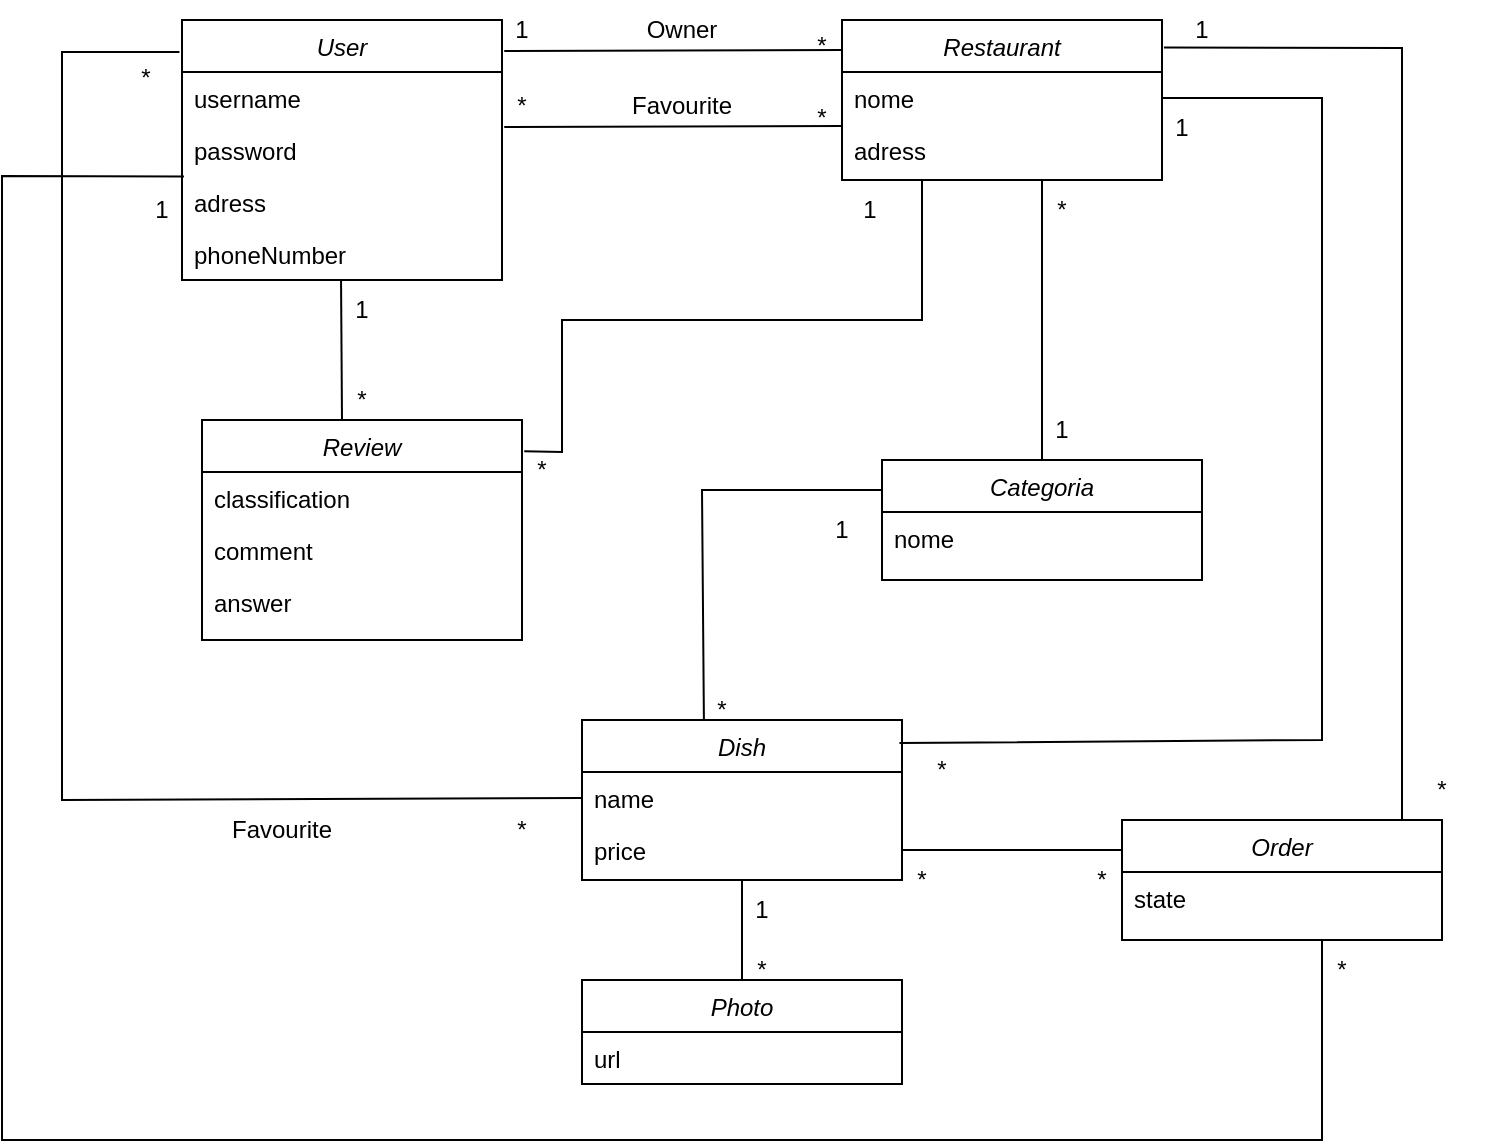 <mxfile version="17.4.2" type="device"><diagram id="C5RBs43oDa-KdzZeNtuy" name="Page-1"><mxGraphModel dx="999" dy="654" grid="1" gridSize="10" guides="1" tooltips="1" connect="1" arrows="1" fold="1" page="1" pageScale="1" pageWidth="827" pageHeight="1169" math="0" shadow="0"><root><mxCell id="WIyWlLk6GJQsqaUBKTNV-0"/><mxCell id="WIyWlLk6GJQsqaUBKTNV-1" parent="WIyWlLk6GJQsqaUBKTNV-0"/><mxCell id="zkfFHV4jXpPFQw0GAbJ--0" value="User" style="swimlane;fontStyle=2;align=center;verticalAlign=top;childLayout=stackLayout;horizontal=1;startSize=26;horizontalStack=0;resizeParent=1;resizeLast=0;collapsible=1;marginBottom=0;rounded=0;shadow=0;strokeWidth=1;" parent="WIyWlLk6GJQsqaUBKTNV-1" vertex="1"><mxGeometry x="100" y="160" width="160" height="130" as="geometry"><mxRectangle x="100" y="160" width="160" height="26" as="alternateBounds"/></mxGeometry></mxCell><mxCell id="zkfFHV4jXpPFQw0GAbJ--1" value="username" style="text;align=left;verticalAlign=top;spacingLeft=4;spacingRight=4;overflow=hidden;rotatable=0;points=[[0,0.5],[1,0.5]];portConstraint=eastwest;" parent="zkfFHV4jXpPFQw0GAbJ--0" vertex="1"><mxGeometry y="26" width="160" height="26" as="geometry"/></mxCell><mxCell id="zkfFHV4jXpPFQw0GAbJ--2" value="password" style="text;align=left;verticalAlign=top;spacingLeft=4;spacingRight=4;overflow=hidden;rotatable=0;points=[[0,0.5],[1,0.5]];portConstraint=eastwest;rounded=0;shadow=0;html=0;" parent="zkfFHV4jXpPFQw0GAbJ--0" vertex="1"><mxGeometry y="52" width="160" height="26" as="geometry"/></mxCell><mxCell id="zkfFHV4jXpPFQw0GAbJ--3" value="adress" style="text;align=left;verticalAlign=top;spacingLeft=4;spacingRight=4;overflow=hidden;rotatable=0;points=[[0,0.5],[1,0.5]];portConstraint=eastwest;rounded=0;shadow=0;html=0;" parent="zkfFHV4jXpPFQw0GAbJ--0" vertex="1"><mxGeometry y="78" width="160" height="26" as="geometry"/></mxCell><mxCell id="hDZ9m_n_ljIx6NhBaXZ7-0" value="phoneNumber" style="text;align=left;verticalAlign=top;spacingLeft=4;spacingRight=4;overflow=hidden;rotatable=0;points=[[0,0.5],[1,0.5]];portConstraint=eastwest;rounded=0;shadow=0;html=0;" vertex="1" parent="zkfFHV4jXpPFQw0GAbJ--0"><mxGeometry y="104" width="160" height="26" as="geometry"/></mxCell><mxCell id="hDZ9m_n_ljIx6NhBaXZ7-1" value="Restaurant" style="swimlane;fontStyle=2;align=center;verticalAlign=top;childLayout=stackLayout;horizontal=1;startSize=26;horizontalStack=0;resizeParent=1;resizeLast=0;collapsible=1;marginBottom=0;rounded=0;shadow=0;strokeWidth=1;" vertex="1" parent="WIyWlLk6GJQsqaUBKTNV-1"><mxGeometry x="430" y="160" width="160" height="80" as="geometry"><mxRectangle x="230" y="140" width="160" height="26" as="alternateBounds"/></mxGeometry></mxCell><mxCell id="hDZ9m_n_ljIx6NhBaXZ7-2" value="nome" style="text;align=left;verticalAlign=top;spacingLeft=4;spacingRight=4;overflow=hidden;rotatable=0;points=[[0,0.5],[1,0.5]];portConstraint=eastwest;" vertex="1" parent="hDZ9m_n_ljIx6NhBaXZ7-1"><mxGeometry y="26" width="160" height="26" as="geometry"/></mxCell><mxCell id="hDZ9m_n_ljIx6NhBaXZ7-3" value="adress" style="text;align=left;verticalAlign=top;spacingLeft=4;spacingRight=4;overflow=hidden;rotatable=0;points=[[0,0.5],[1,0.5]];portConstraint=eastwest;rounded=0;shadow=0;html=0;" vertex="1" parent="hDZ9m_n_ljIx6NhBaXZ7-1"><mxGeometry y="52" width="160" height="26" as="geometry"/></mxCell><mxCell id="hDZ9m_n_ljIx6NhBaXZ7-6" value="" style="endArrow=none;html=1;rounded=0;exitX=1.007;exitY=0.119;exitDx=0;exitDy=0;exitPerimeter=0;entryX=0.001;entryY=0.188;entryDx=0;entryDy=0;entryPerimeter=0;" edge="1" parent="WIyWlLk6GJQsqaUBKTNV-1" source="zkfFHV4jXpPFQw0GAbJ--0" target="hDZ9m_n_ljIx6NhBaXZ7-1"><mxGeometry width="50" height="50" relative="1" as="geometry"><mxPoint x="310" y="225" as="sourcePoint"/><mxPoint x="360" y="175" as="targetPoint"/></mxGeometry></mxCell><mxCell id="hDZ9m_n_ljIx6NhBaXZ7-10" value="Owner" style="text;html=1;strokeColor=none;fillColor=none;align=center;verticalAlign=middle;whiteSpace=wrap;rounded=0;" vertex="1" parent="WIyWlLk6GJQsqaUBKTNV-1"><mxGeometry x="320" y="150" width="60" height="30" as="geometry"/></mxCell><mxCell id="hDZ9m_n_ljIx6NhBaXZ7-11" value="*" style="text;html=1;strokeColor=none;fillColor=none;align=center;verticalAlign=middle;whiteSpace=wrap;rounded=0;" vertex="1" parent="WIyWlLk6GJQsqaUBKTNV-1"><mxGeometry x="390" y="158" width="60" height="30" as="geometry"/></mxCell><mxCell id="hDZ9m_n_ljIx6NhBaXZ7-12" value="1" style="text;html=1;strokeColor=none;fillColor=none;align=center;verticalAlign=middle;whiteSpace=wrap;rounded=0;" vertex="1" parent="WIyWlLk6GJQsqaUBKTNV-1"><mxGeometry x="240" y="150" width="60" height="30" as="geometry"/></mxCell><mxCell id="hDZ9m_n_ljIx6NhBaXZ7-13" value="" style="endArrow=none;html=1;rounded=0;exitX=1.007;exitY=0.119;exitDx=0;exitDy=0;exitPerimeter=0;entryX=0.001;entryY=0.188;entryDx=0;entryDy=0;entryPerimeter=0;" edge="1" parent="WIyWlLk6GJQsqaUBKTNV-1"><mxGeometry width="50" height="50" relative="1" as="geometry"><mxPoint x="261.12" y="213.47" as="sourcePoint"/><mxPoint x="430.16" y="213.04" as="targetPoint"/></mxGeometry></mxCell><mxCell id="hDZ9m_n_ljIx6NhBaXZ7-14" value="Favourite" style="text;html=1;strokeColor=none;fillColor=none;align=center;verticalAlign=middle;whiteSpace=wrap;rounded=0;" vertex="1" parent="WIyWlLk6GJQsqaUBKTNV-1"><mxGeometry x="320" y="188" width="60" height="30" as="geometry"/></mxCell><mxCell id="hDZ9m_n_ljIx6NhBaXZ7-15" value="*" style="text;html=1;strokeColor=none;fillColor=none;align=center;verticalAlign=middle;whiteSpace=wrap;rounded=0;" vertex="1" parent="WIyWlLk6GJQsqaUBKTNV-1"><mxGeometry x="390" y="194" width="60" height="30" as="geometry"/></mxCell><mxCell id="hDZ9m_n_ljIx6NhBaXZ7-16" value="*" style="text;html=1;strokeColor=none;fillColor=none;align=center;verticalAlign=middle;whiteSpace=wrap;rounded=0;" vertex="1" parent="WIyWlLk6GJQsqaUBKTNV-1"><mxGeometry x="240" y="188" width="60" height="30" as="geometry"/></mxCell><mxCell id="hDZ9m_n_ljIx6NhBaXZ7-17" value="Categoria" style="swimlane;fontStyle=2;align=center;verticalAlign=top;childLayout=stackLayout;horizontal=1;startSize=26;horizontalStack=0;resizeParent=1;resizeLast=0;collapsible=1;marginBottom=0;rounded=0;shadow=0;strokeWidth=1;" vertex="1" parent="WIyWlLk6GJQsqaUBKTNV-1"><mxGeometry x="450" y="380" width="160" height="60" as="geometry"><mxRectangle x="230" y="140" width="160" height="26" as="alternateBounds"/></mxGeometry></mxCell><mxCell id="hDZ9m_n_ljIx6NhBaXZ7-18" value="nome" style="text;align=left;verticalAlign=top;spacingLeft=4;spacingRight=4;overflow=hidden;rotatable=0;points=[[0,0.5],[1,0.5]];portConstraint=eastwest;" vertex="1" parent="hDZ9m_n_ljIx6NhBaXZ7-17"><mxGeometry y="26" width="160" height="26" as="geometry"/></mxCell><mxCell id="hDZ9m_n_ljIx6NhBaXZ7-22" value="" style="endArrow=none;html=1;rounded=0;exitX=0.5;exitY=0;exitDx=0;exitDy=0;" edge="1" parent="WIyWlLk6GJQsqaUBKTNV-1" source="hDZ9m_n_ljIx6NhBaXZ7-17"><mxGeometry width="50" height="50" relative="1" as="geometry"><mxPoint x="480" y="290" as="sourcePoint"/><mxPoint x="530" y="240" as="targetPoint"/></mxGeometry></mxCell><mxCell id="hDZ9m_n_ljIx6NhBaXZ7-23" value="*" style="text;html=1;strokeColor=none;fillColor=none;align=center;verticalAlign=middle;whiteSpace=wrap;rounded=0;" vertex="1" parent="WIyWlLk6GJQsqaUBKTNV-1"><mxGeometry x="510" y="240" width="60" height="30" as="geometry"/></mxCell><mxCell id="hDZ9m_n_ljIx6NhBaXZ7-24" value="1" style="text;html=1;strokeColor=none;fillColor=none;align=center;verticalAlign=middle;whiteSpace=wrap;rounded=0;" vertex="1" parent="WIyWlLk6GJQsqaUBKTNV-1"><mxGeometry x="510" y="350" width="60" height="30" as="geometry"/></mxCell><mxCell id="hDZ9m_n_ljIx6NhBaXZ7-25" value="Review" style="swimlane;fontStyle=2;align=center;verticalAlign=top;childLayout=stackLayout;horizontal=1;startSize=26;horizontalStack=0;resizeParent=1;resizeLast=0;collapsible=1;marginBottom=0;rounded=0;shadow=0;strokeWidth=1;" vertex="1" parent="WIyWlLk6GJQsqaUBKTNV-1"><mxGeometry x="110" y="360" width="160" height="110" as="geometry"><mxRectangle x="110" y="360" width="160" height="26" as="alternateBounds"/></mxGeometry></mxCell><mxCell id="hDZ9m_n_ljIx6NhBaXZ7-26" value="classification" style="text;align=left;verticalAlign=top;spacingLeft=4;spacingRight=4;overflow=hidden;rotatable=0;points=[[0,0.5],[1,0.5]];portConstraint=eastwest;" vertex="1" parent="hDZ9m_n_ljIx6NhBaXZ7-25"><mxGeometry y="26" width="160" height="26" as="geometry"/></mxCell><mxCell id="hDZ9m_n_ljIx6NhBaXZ7-27" value="comment" style="text;align=left;verticalAlign=top;spacingLeft=4;spacingRight=4;overflow=hidden;rotatable=0;points=[[0,0.5],[1,0.5]];portConstraint=eastwest;rounded=0;shadow=0;html=0;" vertex="1" parent="hDZ9m_n_ljIx6NhBaXZ7-25"><mxGeometry y="52" width="160" height="26" as="geometry"/></mxCell><mxCell id="hDZ9m_n_ljIx6NhBaXZ7-28" value="answer" style="text;align=left;verticalAlign=top;spacingLeft=4;spacingRight=4;overflow=hidden;rotatable=0;points=[[0,0.5],[1,0.5]];portConstraint=eastwest;rounded=0;shadow=0;html=0;" vertex="1" parent="hDZ9m_n_ljIx6NhBaXZ7-25"><mxGeometry y="78" width="160" height="26" as="geometry"/></mxCell><mxCell id="hDZ9m_n_ljIx6NhBaXZ7-32" value="" style="endArrow=none;html=1;rounded=0;" edge="1" parent="WIyWlLk6GJQsqaUBKTNV-1"><mxGeometry width="50" height="50" relative="1" as="geometry"><mxPoint x="180" y="360" as="sourcePoint"/><mxPoint x="179.52" y="290" as="targetPoint"/></mxGeometry></mxCell><mxCell id="hDZ9m_n_ljIx6NhBaXZ7-33" value="1" style="text;html=1;strokeColor=none;fillColor=none;align=center;verticalAlign=middle;whiteSpace=wrap;rounded=0;" vertex="1" parent="WIyWlLk6GJQsqaUBKTNV-1"><mxGeometry x="160" y="290" width="60" height="30" as="geometry"/></mxCell><mxCell id="hDZ9m_n_ljIx6NhBaXZ7-34" value="*" style="text;html=1;strokeColor=none;fillColor=none;align=center;verticalAlign=middle;whiteSpace=wrap;rounded=0;" vertex="1" parent="WIyWlLk6GJQsqaUBKTNV-1"><mxGeometry x="160" y="335" width="60" height="30" as="geometry"/></mxCell><mxCell id="hDZ9m_n_ljIx6NhBaXZ7-35" value="" style="endArrow=none;html=1;rounded=0;entryX=0.25;entryY=1;entryDx=0;entryDy=0;exitX=1.007;exitY=0.142;exitDx=0;exitDy=0;exitPerimeter=0;" edge="1" parent="WIyWlLk6GJQsqaUBKTNV-1" source="hDZ9m_n_ljIx6NhBaXZ7-25" target="hDZ9m_n_ljIx6NhBaXZ7-1"><mxGeometry width="50" height="50" relative="1" as="geometry"><mxPoint x="310" y="370" as="sourcePoint"/><mxPoint x="360" y="320" as="targetPoint"/><Array as="points"><mxPoint x="290" y="376"/><mxPoint x="290" y="310"/><mxPoint x="470" y="310"/></Array></mxGeometry></mxCell><mxCell id="hDZ9m_n_ljIx6NhBaXZ7-36" value="*" style="text;html=1;strokeColor=none;fillColor=none;align=center;verticalAlign=middle;whiteSpace=wrap;rounded=0;" vertex="1" parent="WIyWlLk6GJQsqaUBKTNV-1"><mxGeometry x="250" y="370" width="60" height="30" as="geometry"/></mxCell><mxCell id="hDZ9m_n_ljIx6NhBaXZ7-37" value="1" style="text;html=1;strokeColor=none;fillColor=none;align=center;verticalAlign=middle;whiteSpace=wrap;rounded=0;" vertex="1" parent="WIyWlLk6GJQsqaUBKTNV-1"><mxGeometry x="414" y="240" width="60" height="30" as="geometry"/></mxCell><mxCell id="hDZ9m_n_ljIx6NhBaXZ7-39" value="Dish" style="swimlane;fontStyle=2;align=center;verticalAlign=top;childLayout=stackLayout;horizontal=1;startSize=26;horizontalStack=0;resizeParent=1;resizeLast=0;collapsible=1;marginBottom=0;rounded=0;shadow=0;strokeWidth=1;" vertex="1" parent="WIyWlLk6GJQsqaUBKTNV-1"><mxGeometry x="300" y="510" width="160" height="80" as="geometry"><mxRectangle x="230" y="140" width="160" height="26" as="alternateBounds"/></mxGeometry></mxCell><mxCell id="hDZ9m_n_ljIx6NhBaXZ7-40" value="name" style="text;align=left;verticalAlign=top;spacingLeft=4;spacingRight=4;overflow=hidden;rotatable=0;points=[[0,0.5],[1,0.5]];portConstraint=eastwest;" vertex="1" parent="hDZ9m_n_ljIx6NhBaXZ7-39"><mxGeometry y="26" width="160" height="26" as="geometry"/></mxCell><mxCell id="hDZ9m_n_ljIx6NhBaXZ7-41" value="price" style="text;align=left;verticalAlign=top;spacingLeft=4;spacingRight=4;overflow=hidden;rotatable=0;points=[[0,0.5],[1,0.5]];portConstraint=eastwest;rounded=0;shadow=0;html=0;" vertex="1" parent="hDZ9m_n_ljIx6NhBaXZ7-39"><mxGeometry y="52" width="160" height="26" as="geometry"/></mxCell><mxCell id="hDZ9m_n_ljIx6NhBaXZ7-44" value="" style="endArrow=none;html=1;rounded=0;entryX=-0.008;entryY=0.123;entryDx=0;entryDy=0;entryPerimeter=0;exitX=0;exitY=0.5;exitDx=0;exitDy=0;" edge="1" parent="WIyWlLk6GJQsqaUBKTNV-1" source="hDZ9m_n_ljIx6NhBaXZ7-40" target="zkfFHV4jXpPFQw0GAbJ--0"><mxGeometry width="50" height="50" relative="1" as="geometry"><mxPoint x="40" y="660" as="sourcePoint"/><mxPoint x="60" y="300" as="targetPoint"/><Array as="points"><mxPoint x="40" y="550"/><mxPoint x="40" y="176"/></Array></mxGeometry></mxCell><mxCell id="hDZ9m_n_ljIx6NhBaXZ7-45" value="Favourite" style="text;html=1;strokeColor=none;fillColor=none;align=center;verticalAlign=middle;whiteSpace=wrap;rounded=0;" vertex="1" parent="WIyWlLk6GJQsqaUBKTNV-1"><mxGeometry x="120" y="550" width="60" height="30" as="geometry"/></mxCell><mxCell id="hDZ9m_n_ljIx6NhBaXZ7-46" value="*" style="text;html=1;strokeColor=none;fillColor=none;align=center;verticalAlign=middle;whiteSpace=wrap;rounded=0;" vertex="1" parent="WIyWlLk6GJQsqaUBKTNV-1"><mxGeometry x="240" y="550" width="60" height="30" as="geometry"/></mxCell><mxCell id="hDZ9m_n_ljIx6NhBaXZ7-47" value="*" style="text;html=1;strokeColor=none;fillColor=none;align=center;verticalAlign=middle;whiteSpace=wrap;rounded=0;" vertex="1" parent="WIyWlLk6GJQsqaUBKTNV-1"><mxGeometry x="52" y="174" width="60" height="30" as="geometry"/></mxCell><mxCell id="hDZ9m_n_ljIx6NhBaXZ7-48" value="Photo" style="swimlane;fontStyle=2;align=center;verticalAlign=top;childLayout=stackLayout;horizontal=1;startSize=26;horizontalStack=0;resizeParent=1;resizeLast=0;collapsible=1;marginBottom=0;rounded=0;shadow=0;strokeWidth=1;" vertex="1" parent="WIyWlLk6GJQsqaUBKTNV-1"><mxGeometry x="300" y="640" width="160" height="52" as="geometry"><mxRectangle x="230" y="140" width="160" height="26" as="alternateBounds"/></mxGeometry></mxCell><mxCell id="hDZ9m_n_ljIx6NhBaXZ7-49" value="url" style="text;align=left;verticalAlign=top;spacingLeft=4;spacingRight=4;overflow=hidden;rotatable=0;points=[[0,0.5],[1,0.5]];portConstraint=eastwest;" vertex="1" parent="hDZ9m_n_ljIx6NhBaXZ7-48"><mxGeometry y="26" width="160" height="26" as="geometry"/></mxCell><mxCell id="hDZ9m_n_ljIx6NhBaXZ7-52" value="" style="endArrow=none;html=1;rounded=0;exitX=0.5;exitY=0;exitDx=0;exitDy=0;" edge="1" parent="WIyWlLk6GJQsqaUBKTNV-1" source="hDZ9m_n_ljIx6NhBaXZ7-48"><mxGeometry width="50" height="50" relative="1" as="geometry"><mxPoint x="340" y="640" as="sourcePoint"/><mxPoint x="380" y="590" as="targetPoint"/></mxGeometry></mxCell><mxCell id="hDZ9m_n_ljIx6NhBaXZ7-53" value="*" style="text;html=1;strokeColor=none;fillColor=none;align=center;verticalAlign=middle;whiteSpace=wrap;rounded=0;" vertex="1" parent="WIyWlLk6GJQsqaUBKTNV-1"><mxGeometry x="360" y="620" width="60" height="30" as="geometry"/></mxCell><mxCell id="hDZ9m_n_ljIx6NhBaXZ7-54" value="1" style="text;html=1;strokeColor=none;fillColor=none;align=center;verticalAlign=middle;whiteSpace=wrap;rounded=0;" vertex="1" parent="WIyWlLk6GJQsqaUBKTNV-1"><mxGeometry x="360" y="590" width="60" height="30" as="geometry"/></mxCell><mxCell id="hDZ9m_n_ljIx6NhBaXZ7-55" value="" style="endArrow=none;html=1;rounded=0;entryX=1;entryY=0.5;entryDx=0;entryDy=0;exitX=0.992;exitY=0.144;exitDx=0;exitDy=0;exitPerimeter=0;" edge="1" parent="WIyWlLk6GJQsqaUBKTNV-1" source="hDZ9m_n_ljIx6NhBaXZ7-39" target="hDZ9m_n_ljIx6NhBaXZ7-2"><mxGeometry width="50" height="50" relative="1" as="geometry"><mxPoint x="670" y="520" as="sourcePoint"/><mxPoint x="690" y="270" as="targetPoint"/><Array as="points"><mxPoint x="670" y="520"/><mxPoint x="670" y="450"/><mxPoint x="670" y="199"/></Array></mxGeometry></mxCell><mxCell id="hDZ9m_n_ljIx6NhBaXZ7-56" value="*" style="text;html=1;strokeColor=none;fillColor=none;align=center;verticalAlign=middle;whiteSpace=wrap;rounded=0;" vertex="1" parent="WIyWlLk6GJQsqaUBKTNV-1"><mxGeometry x="450" y="520" width="60" height="30" as="geometry"/></mxCell><mxCell id="hDZ9m_n_ljIx6NhBaXZ7-57" value="1" style="text;html=1;strokeColor=none;fillColor=none;align=center;verticalAlign=middle;whiteSpace=wrap;rounded=0;" vertex="1" parent="WIyWlLk6GJQsqaUBKTNV-1"><mxGeometry x="570" y="194" width="60" height="40" as="geometry"/></mxCell><mxCell id="hDZ9m_n_ljIx6NhBaXZ7-58" value="" style="endArrow=none;html=1;rounded=0;entryX=0;entryY=0.25;entryDx=0;entryDy=0;exitX=0.381;exitY=0.006;exitDx=0;exitDy=0;exitPerimeter=0;" edge="1" parent="WIyWlLk6GJQsqaUBKTNV-1" source="hDZ9m_n_ljIx6NhBaXZ7-39" target="hDZ9m_n_ljIx6NhBaXZ7-17"><mxGeometry width="50" height="50" relative="1" as="geometry"><mxPoint x="350" y="490" as="sourcePoint"/><mxPoint x="400" y="440" as="targetPoint"/><Array as="points"><mxPoint x="360" y="395"/></Array></mxGeometry></mxCell><mxCell id="hDZ9m_n_ljIx6NhBaXZ7-59" value="1" style="text;html=1;strokeColor=none;fillColor=none;align=center;verticalAlign=middle;whiteSpace=wrap;rounded=0;" vertex="1" parent="WIyWlLk6GJQsqaUBKTNV-1"><mxGeometry x="400" y="400" width="60" height="30" as="geometry"/></mxCell><mxCell id="hDZ9m_n_ljIx6NhBaXZ7-60" value="*" style="text;html=1;strokeColor=none;fillColor=none;align=center;verticalAlign=middle;whiteSpace=wrap;rounded=0;" vertex="1" parent="WIyWlLk6GJQsqaUBKTNV-1"><mxGeometry x="340" y="490" width="60" height="30" as="geometry"/></mxCell><mxCell id="hDZ9m_n_ljIx6NhBaXZ7-61" value="Order" style="swimlane;fontStyle=2;align=center;verticalAlign=top;childLayout=stackLayout;horizontal=1;startSize=26;horizontalStack=0;resizeParent=1;resizeLast=0;collapsible=1;marginBottom=0;rounded=0;shadow=0;strokeWidth=1;" vertex="1" parent="WIyWlLk6GJQsqaUBKTNV-1"><mxGeometry x="570" y="560" width="160" height="60" as="geometry"><mxRectangle x="230" y="140" width="160" height="26" as="alternateBounds"/></mxGeometry></mxCell><mxCell id="hDZ9m_n_ljIx6NhBaXZ7-62" value="state" style="text;align=left;verticalAlign=top;spacingLeft=4;spacingRight=4;overflow=hidden;rotatable=0;points=[[0,0.5],[1,0.5]];portConstraint=eastwest;" vertex="1" parent="hDZ9m_n_ljIx6NhBaXZ7-61"><mxGeometry y="26" width="160" height="26" as="geometry"/></mxCell><mxCell id="hDZ9m_n_ljIx6NhBaXZ7-69" value="" style="endArrow=none;html=1;rounded=0;entryX=0;entryY=0.25;entryDx=0;entryDy=0;exitX=1;exitY=0.5;exitDx=0;exitDy=0;" edge="1" parent="WIyWlLk6GJQsqaUBKTNV-1" source="hDZ9m_n_ljIx6NhBaXZ7-41" target="hDZ9m_n_ljIx6NhBaXZ7-61"><mxGeometry width="50" height="50" relative="1" as="geometry"><mxPoint x="240" y="640" as="sourcePoint"/><mxPoint x="560" y="570" as="targetPoint"/><Array as="points"><mxPoint x="520" y="575"/></Array></mxGeometry></mxCell><mxCell id="hDZ9m_n_ljIx6NhBaXZ7-70" value="*" style="text;html=1;strokeColor=none;fillColor=none;align=center;verticalAlign=middle;whiteSpace=wrap;rounded=0;" vertex="1" parent="WIyWlLk6GJQsqaUBKTNV-1"><mxGeometry x="440" y="575" width="60" height="30" as="geometry"/></mxCell><mxCell id="hDZ9m_n_ljIx6NhBaXZ7-71" value="*" style="text;html=1;strokeColor=none;fillColor=none;align=center;verticalAlign=middle;whiteSpace=wrap;rounded=0;" vertex="1" parent="WIyWlLk6GJQsqaUBKTNV-1"><mxGeometry x="530" y="575" width="60" height="30" as="geometry"/></mxCell><mxCell id="hDZ9m_n_ljIx6NhBaXZ7-72" value="" style="endArrow=none;html=1;rounded=0;entryX=1.006;entryY=0.172;entryDx=0;entryDy=0;entryPerimeter=0;" edge="1" parent="WIyWlLk6GJQsqaUBKTNV-1" target="hDZ9m_n_ljIx6NhBaXZ7-1"><mxGeometry width="50" height="50" relative="1" as="geometry"><mxPoint x="710" y="560" as="sourcePoint"/><mxPoint x="710" y="170" as="targetPoint"/><Array as="points"><mxPoint x="710" y="174"/></Array></mxGeometry></mxCell><mxCell id="hDZ9m_n_ljIx6NhBaXZ7-73" value="*" style="text;html=1;strokeColor=none;fillColor=none;align=center;verticalAlign=middle;whiteSpace=wrap;rounded=0;" vertex="1" parent="WIyWlLk6GJQsqaUBKTNV-1"><mxGeometry x="700" y="530" width="60" height="30" as="geometry"/></mxCell><mxCell id="hDZ9m_n_ljIx6NhBaXZ7-74" value="1" style="text;html=1;strokeColor=none;fillColor=none;align=center;verticalAlign=middle;whiteSpace=wrap;rounded=0;" vertex="1" parent="WIyWlLk6GJQsqaUBKTNV-1"><mxGeometry x="580" y="150" width="60" height="30" as="geometry"/></mxCell><mxCell id="hDZ9m_n_ljIx6NhBaXZ7-75" value="" style="endArrow=none;html=1;rounded=0;entryX=0.006;entryY=0.009;entryDx=0;entryDy=0;entryPerimeter=0;" edge="1" parent="WIyWlLk6GJQsqaUBKTNV-1" target="zkfFHV4jXpPFQw0GAbJ--3"><mxGeometry width="50" height="50" relative="1" as="geometry"><mxPoint x="670" y="620" as="sourcePoint"/><mxPoint x="120" y="230" as="targetPoint"/><Array as="points"><mxPoint x="670" y="720"/><mxPoint x="10" y="720"/><mxPoint x="10" y="238"/></Array></mxGeometry></mxCell><mxCell id="hDZ9m_n_ljIx6NhBaXZ7-76" value="1" style="text;html=1;strokeColor=none;fillColor=none;align=center;verticalAlign=middle;whiteSpace=wrap;rounded=0;" vertex="1" parent="WIyWlLk6GJQsqaUBKTNV-1"><mxGeometry x="60" y="240" width="60" height="30" as="geometry"/></mxCell><mxCell id="hDZ9m_n_ljIx6NhBaXZ7-77" value="*" style="text;html=1;strokeColor=none;fillColor=none;align=center;verticalAlign=middle;whiteSpace=wrap;rounded=0;" vertex="1" parent="WIyWlLk6GJQsqaUBKTNV-1"><mxGeometry x="650" y="620" width="60" height="30" as="geometry"/></mxCell></root></mxGraphModel></diagram></mxfile>